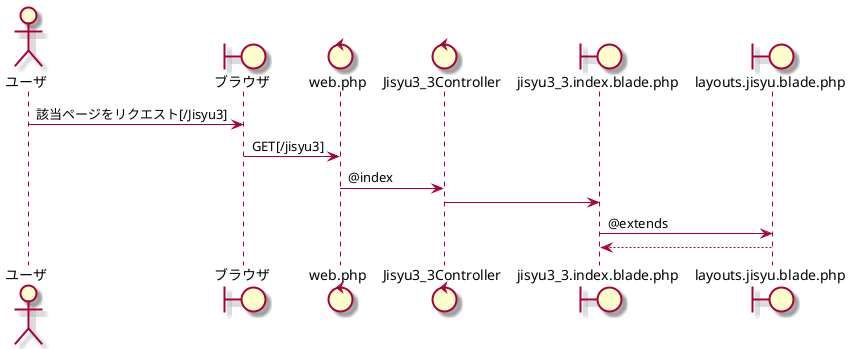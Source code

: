 @startuml
skin rose
actor ユーザ
boundary ブラウザ
control web.php
control Jisyu3_3Controller
boundary jisyu3_3.index.blade.php
boundary layouts.jisyu.blade.php

ユーザ -> ブラウザ:該当ページをリクエスト[/Jisyu3]
ブラウザ -> web.php: GET[/jisyu3]
web.php -> Jisyu3_3Controller:@index
Jisyu3_3Controller -> jisyu3_3.index.blade.php
jisyu3_3.index.blade.php -> layouts.jisyu.blade.php:@extends
layouts.jisyu.blade.php --> jisyu3_3.index.blade.php
@enduml